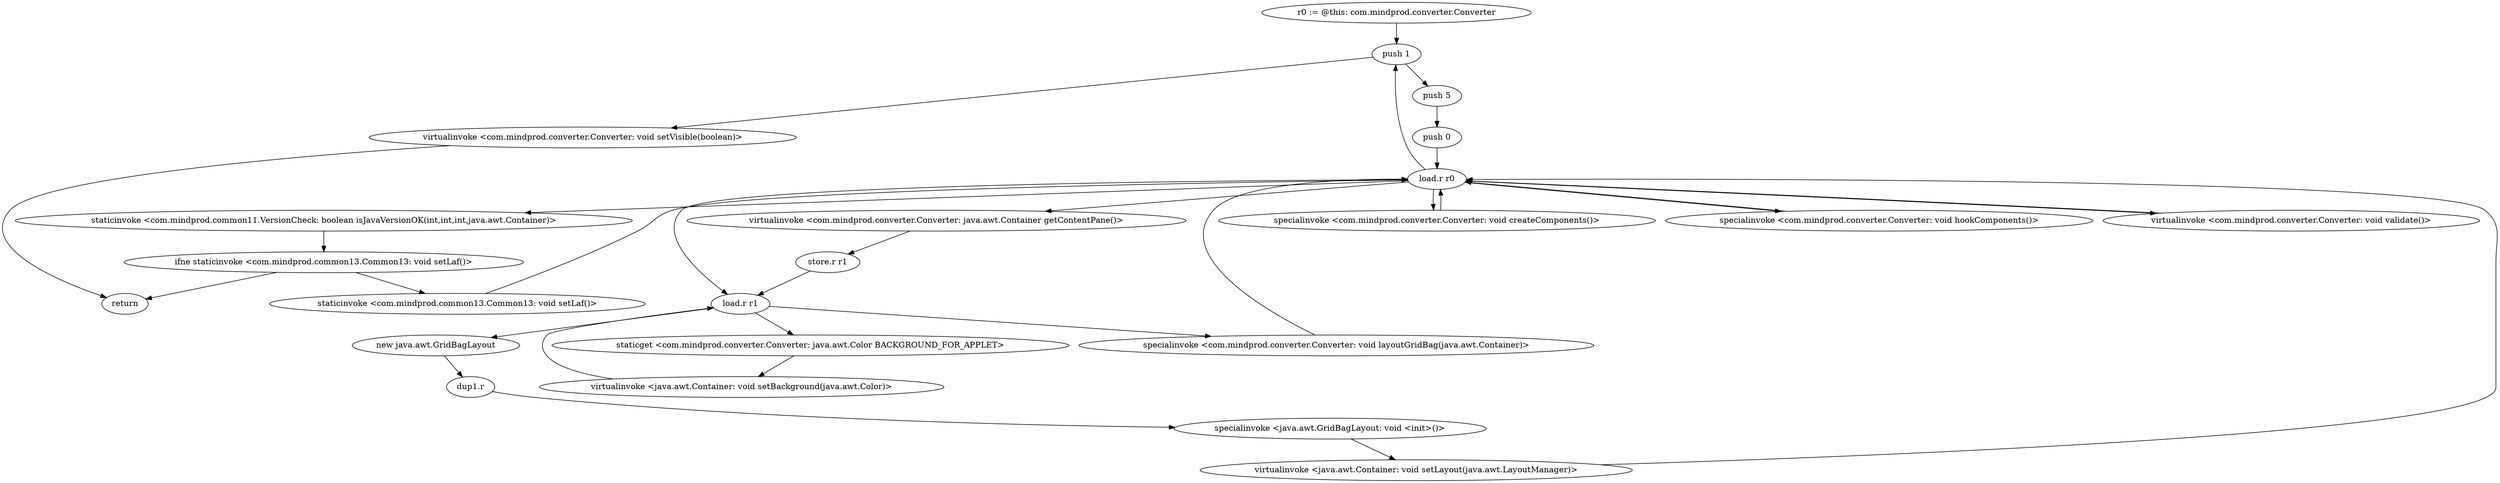 digraph "" {
    "r0 := @this: com.mindprod.converter.Converter"
    "push 1"
    "r0 := @this: com.mindprod.converter.Converter"->"push 1";
    "push 5"
    "push 1"->"push 5";
    "push 0"
    "push 5"->"push 0";
    "load.r r0"
    "push 0"->"load.r r0";
    "staticinvoke <com.mindprod.common11.VersionCheck: boolean isJavaVersionOK(int,int,int,java.awt.Container)>"
    "load.r r0"->"staticinvoke <com.mindprod.common11.VersionCheck: boolean isJavaVersionOK(int,int,int,java.awt.Container)>";
    "ifne staticinvoke <com.mindprod.common13.Common13: void setLaf()>"
    "staticinvoke <com.mindprod.common11.VersionCheck: boolean isJavaVersionOK(int,int,int,java.awt.Container)>"->"ifne staticinvoke <com.mindprod.common13.Common13: void setLaf()>";
    "return"
    "ifne staticinvoke <com.mindprod.common13.Common13: void setLaf()>"->"return";
    "staticinvoke <com.mindprod.common13.Common13: void setLaf()>"
    "ifne staticinvoke <com.mindprod.common13.Common13: void setLaf()>"->"staticinvoke <com.mindprod.common13.Common13: void setLaf()>";
    "staticinvoke <com.mindprod.common13.Common13: void setLaf()>"->"load.r r0";
    "virtualinvoke <com.mindprod.converter.Converter: java.awt.Container getContentPane()>"
    "load.r r0"->"virtualinvoke <com.mindprod.converter.Converter: java.awt.Container getContentPane()>";
    "store.r r1"
    "virtualinvoke <com.mindprod.converter.Converter: java.awt.Container getContentPane()>"->"store.r r1";
    "load.r r1"
    "store.r r1"->"load.r r1";
    "staticget <com.mindprod.converter.Converter: java.awt.Color BACKGROUND_FOR_APPLET>"
    "load.r r1"->"staticget <com.mindprod.converter.Converter: java.awt.Color BACKGROUND_FOR_APPLET>";
    "virtualinvoke <java.awt.Container: void setBackground(java.awt.Color)>"
    "staticget <com.mindprod.converter.Converter: java.awt.Color BACKGROUND_FOR_APPLET>"->"virtualinvoke <java.awt.Container: void setBackground(java.awt.Color)>";
    "virtualinvoke <java.awt.Container: void setBackground(java.awt.Color)>"->"load.r r1";
    "new java.awt.GridBagLayout"
    "load.r r1"->"new java.awt.GridBagLayout";
    "dup1.r"
    "new java.awt.GridBagLayout"->"dup1.r";
    "specialinvoke <java.awt.GridBagLayout: void <init>()>"
    "dup1.r"->"specialinvoke <java.awt.GridBagLayout: void <init>()>";
    "virtualinvoke <java.awt.Container: void setLayout(java.awt.LayoutManager)>"
    "specialinvoke <java.awt.GridBagLayout: void <init>()>"->"virtualinvoke <java.awt.Container: void setLayout(java.awt.LayoutManager)>";
    "virtualinvoke <java.awt.Container: void setLayout(java.awt.LayoutManager)>"->"load.r r0";
    "specialinvoke <com.mindprod.converter.Converter: void createComponents()>"
    "load.r r0"->"specialinvoke <com.mindprod.converter.Converter: void createComponents()>";
    "specialinvoke <com.mindprod.converter.Converter: void createComponents()>"->"load.r r0";
    "specialinvoke <com.mindprod.converter.Converter: void hookComponents()>"
    "load.r r0"->"specialinvoke <com.mindprod.converter.Converter: void hookComponents()>";
    "specialinvoke <com.mindprod.converter.Converter: void hookComponents()>"->"load.r r0";
    "load.r r0"->"load.r r1";
    "specialinvoke <com.mindprod.converter.Converter: void layoutGridBag(java.awt.Container)>"
    "load.r r1"->"specialinvoke <com.mindprod.converter.Converter: void layoutGridBag(java.awt.Container)>";
    "specialinvoke <com.mindprod.converter.Converter: void layoutGridBag(java.awt.Container)>"->"load.r r0";
    "virtualinvoke <com.mindprod.converter.Converter: void validate()>"
    "load.r r0"->"virtualinvoke <com.mindprod.converter.Converter: void validate()>";
    "virtualinvoke <com.mindprod.converter.Converter: void validate()>"->"load.r r0";
    "load.r r0"->"push 1";
    "virtualinvoke <com.mindprod.converter.Converter: void setVisible(boolean)>"
    "push 1"->"virtualinvoke <com.mindprod.converter.Converter: void setVisible(boolean)>";
    "virtualinvoke <com.mindprod.converter.Converter: void setVisible(boolean)>"->"return";
}
